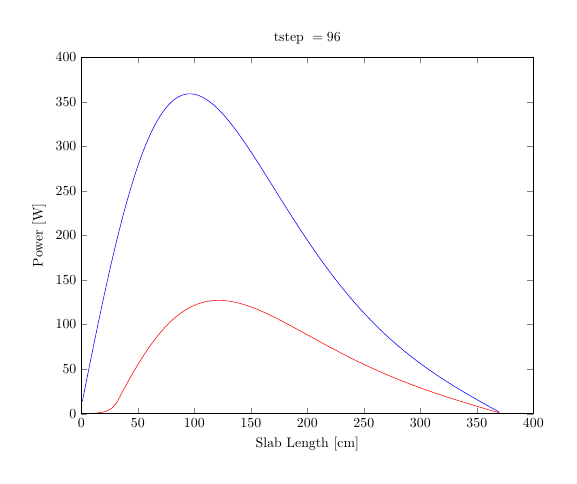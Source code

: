 \begin{tikzpicture}[scale=0.5]
\begin{axis}[%
scale only axis,
width=4.521in,
height=3.566in,
xmin=0, xmax=400,
ymin=0, ymax=400,
xlabel={Slab Length [cm]},
ylabel={Power [W]},
title={$\text{tstep }= 96$},
axis on top]
\addplot [
color=blue,
solid
]
coordinates{
 (1,13.991)(2,20.359)(3,26.72)(4,33.07)(5,39.408)(6,45.73)(7,52.035)(8,58.321)(9,64.584)(10,70.823)(11,77.035)(12,83.218)(13,89.369)(14,95.487)(15,101.569)(16,107.613)(17,113.617)(18,119.578)(19,125.496)(20,131.366)(21,137.189)(22,142.96)(23,148.68)(24,154.345)(25,159.955)(26,165.506)(27,170.998)(28,176.428)(29,181.795)(30,187.098)(31,192.335)(32,197.504)(33,202.604)(34,207.633)(35,212.591)(36,217.475)(37,222.285)(38,227.019)(39,231.677)(40,236.256)(41,240.757)(42,245.178)(43,249.519)(44,253.778)(45,257.954)(46,262.048)(47,266.057)(48,269.982)(49,273.822)(50,277.577)(51,281.245)(52,284.827)(53,288.323)(54,291.731)(55,295.052)(56,298.285)(57,301.43)(58,304.488)(59,307.457)(60,310.339)(61,313.133)(62,315.839)(63,318.457)(64,320.988)(65,323.431)(66,325.788)(67,328.057)(68,330.241)(69,332.338)(70,334.35)(71,336.276)(72,338.118)(73,339.876)(74,341.55)(75,343.141)(76,344.65)(77,346.078)(78,347.424)(79,348.69)(80,349.877)(81,350.985)(82,352.015)(83,352.967)(84,353.844)(85,354.645)(86,355.372)(87,356.025)(88,356.606)(89,357.114)(90,357.553)(91,357.921)(92,358.22)(93,358.452)(94,358.617)(95,358.716)(96,358.751)(97,358.722)(98,358.63)(99,358.477)(100,358.264)(101,357.991)(102,357.659)(103,357.271)(104,356.826)(105,356.327)(106,355.774)(107,355.167)(108,354.509)(109,353.801)(110,353.043)(111,352.236)(112,351.382)(113,350.482)(114,349.537)(115,348.547)(116,347.515)(117,346.441)(118,345.325)(119,344.17)(120,342.976)(121,341.744)(122,340.476)(123,339.172)(124,337.833)(125,336.461)(126,335.056)(127,333.619)(128,332.152)(129,330.654)(130,329.128)(131,327.575)(132,325.994)(133,324.387)(134,322.756)(135,321.1)(136,319.421)(137,317.719)(138,315.997)(139,314.253)(140,312.49)(141,310.707)(142,308.907)(143,307.089)(144,305.254)(145,303.404)(146,301.538)(147,299.659)(148,297.765)(149,295.859)(150,293.941)(151,292.012)(152,290.071)(153,288.121)(154,286.161)(155,284.192)(156,282.216)(157,280.232)(158,278.24)(159,276.243)(160,274.24)(161,272.232)(162,270.219)(163,268.202)(164,266.181)(165,264.158)(166,262.132)(167,260.104)(168,258.075)(169,256.044)(170,254.013)(171,251.982)(172,249.951)(173,247.92)(174,245.891)(175,243.864)(176,241.838)(177,239.815)(178,237.794)(179,235.776)(180,233.762)(181,231.752)(182,229.745)(183,227.743)(184,225.746)(185,223.753)(186,221.766)(187,219.785)(188,217.809)(189,215.839)(190,213.876)(191,211.919)(192,209.969)(193,208.027)(194,206.091)(195,204.163)(196,202.242)(197,200.33)(198,198.425)(199,196.529)(200,194.641)(201,192.762)(202,190.892)(203,189.03)(204,187.178)(205,185.334)(206,183.5)(207,181.676)(208,179.861)(209,178.055)(210,176.26)(211,174.474)(212,172.698)(213,170.933)(214,169.177)(215,167.432)(216,165.697)(217,163.972)(218,162.258)(219,160.554)(220,158.861)(221,157.178)(222,155.506)(223,153.845)(224,152.194)(225,150.554)(226,148.925)(227,147.307)(228,145.699)(229,144.102)(230,142.516)(231,140.941)(232,139.377)(233,137.823)(234,136.281)(235,134.749)(236,133.228)(237,131.718)(238,130.218)(239,128.73)(240,127.252)(241,125.785)(242,124.328)(243,122.883)(244,121.447)(245,120.023)(246,118.609)(247,117.206)(248,115.813)(249,114.43)(250,113.058)(251,111.697)(252,110.345)(253,109.004)(254,107.673)(255,106.352)(256,105.042)(257,103.741)(258,102.451)(259,101.17)(260,99.899)(261,98.638)(262,97.387)(263,96.145)(264,94.913)(265,93.69)(266,92.477)(267,91.274)(268,90.079)(269,88.894)(270,87.718)(271,86.551)(272,85.393)(273,84.245)(274,83.105)(275,81.973)(276,80.851)(277,79.737)(278,78.631)(279,77.534)(280,76.446)(281,75.366)(282,74.294)(283,73.23)(284,72.174)(285,71.126)(286,70.086)(287,69.054)(288,68.029)(289,67.012)(290,66.003)(291,65.001)(292,64.006)(293,63.019)(294,62.039)(295,61.066)(296,60.1)(297,59.141)(298,58.188)(299,57.243)(300,56.304)(301,55.371)(302,54.445)(303,53.526)(304,52.612)(305,51.705)(306,50.804)(307,49.909)(308,49.02)(309,48.137)(310,47.259)(311,46.388)(312,45.521)(313,44.66)(314,43.805)(315,42.955)(316,42.109)(317,41.269)(318,40.434)(319,39.604)(320,38.779)(321,37.959)(322,37.143)(323,36.331)(324,35.524)(325,34.722)(326,33.923)(327,33.129)(328,32.339)(329,31.553)(330,30.771)(331,29.993)(332,29.218)(333,28.447)(334,27.68)(335,26.916)(336,26.155)(337,25.398)(338,24.644)(339,23.892)(340,23.144)(341,22.399)(342,21.657)(343,20.917)(344,20.18)(345,19.445)(346,18.713)(347,17.984)(348,17.256)(349,16.531)(350,15.808)(351,15.087)(352,14.367)(353,13.65)(354,12.934)(355,12.22)(356,11.508)(357,10.797)(358,10.087)(359,9.379)(360,8.671)(361,7.965)(362,7.26)(363,6.556)(364,5.853)(365,5.15)(366,4.448)(367,3.747)(368,3.046)(369,2.346)(370,1.645) 
};

\addplot [
color=red,
solid
]
coordinates{
 (1,0.05)(2,0.075)(3,0.101)(4,0.129)(5,0.161)(6,0.197)(7,0.238)(8,0.285)(9,0.339)(10,0.402)(11,0.475)(12,0.56)(13,0.66)(14,0.776)(15,0.912)(16,1.071)(17,1.257)(18,1.475)(19,1.731)(20,2.032)(21,2.384)(22,2.797)(23,3.282)(24,3.851)(25,4.519)(26,5.303)(27,6.224)(28,7.305)(29,8.574)(30,10.066)(31,11.818)(32,13.876)(33,16.294)(34,18.7)(35,21.093)(36,23.472)(37,25.836)(38,28.185)(39,30.518)(40,32.833)(41,35.13)(42,37.408)(43,39.667)(44,41.905)(45,44.123)(46,46.318)(47,48.491)(48,50.64)(49,52.766)(50,54.868)(51,56.944)(52,58.995)(53,61.02)(54,63.018)(55,64.988)(56,66.931)(57,68.847)(58,70.733)(59,72.59)(60,74.418)(61,76.217)(62,77.985)(63,79.723)(64,81.43)(65,83.106)(66,84.75)(67,86.364)(68,87.945)(69,89.495)(70,91.012)(71,92.497)(72,93.95)(73,95.37)(74,96.758)(75,98.113)(76,99.436)(77,100.725)(78,101.982)(79,103.206)(80,104.397)(81,105.556)(82,106.682)(83,107.775)(84,108.835)(85,109.864)(86,110.86)(87,111.823)(88,112.755)(89,113.655)(90,114.523)(91,115.36)(92,116.165)(93,116.939)(94,117.682)(95,118.395)(96,119.077)(97,119.728)(98,120.35)(99,120.942)(100,121.505)(101,122.039)(102,122.544)(103,123.02)(104,123.468)(105,123.889)(106,124.282)(107,124.647)(108,124.986)(109,125.298)(110,125.584)(111,125.844)(112,126.078)(113,126.288)(114,126.472)(115,126.633)(116,126.769)(117,126.881)(118,126.971)(119,127.037)(120,127.081)(121,127.103)(122,127.102)(123,127.081)(124,127.039)(125,126.975)(126,126.892)(127,126.789)(128,126.666)(129,126.525)(130,126.364)(131,126.185)(132,125.989)(133,125.774)(134,125.543)(135,125.295)(136,125.03)(137,124.749)(138,124.453)(139,124.141)(140,123.814)(141,123.473)(142,123.117)(143,122.748)(144,122.365)(145,121.968)(146,121.559)(147,121.138)(148,120.704)(149,120.258)(150,119.801)(151,119.333)(152,118.854)(153,118.364)(154,117.864)(155,117.355)(156,116.835)(157,116.307)(158,115.769)(159,115.223)(160,114.668)(161,114.106)(162,113.535)(163,112.957)(164,112.372)(165,111.78)(166,111.181)(167,110.575)(168,109.964)(169,109.346)(170,108.723)(171,108.094)(172,107.46)(173,106.821)(174,106.178)(175,105.53)(176,104.877)(177,104.221)(178,103.56)(179,102.896)(180,102.229)(181,101.558)(182,100.885)(183,100.208)(184,99.529)(185,98.847)(186,98.163)(187,97.478)(188,96.79)(189,96.1)(190,95.409)(191,94.716)(192,94.022)(193,93.327)(194,92.631)(195,91.934)(196,91.237)(197,90.539)(198,89.841)(199,89.142)(200,88.443)(201,87.745)(202,87.046)(203,86.347)(204,85.65)(205,84.952)(206,84.255)(207,83.559)(208,82.863)(209,82.169)(210,81.475)(211,80.783)(212,80.092)(213,79.402)(214,78.713)(215,78.026)(216,77.34)(217,76.656)(218,75.974)(219,75.293)(220,74.614)(221,73.937)(222,73.262)(223,72.589)(224,71.919)(225,71.25)(226,70.583)(227,69.919)(228,69.257)(229,68.597)(230,67.94)(231,67.285)(232,66.633)(233,65.983)(234,65.336)(235,64.691)(236,64.049)(237,63.41)(238,62.773)(239,62.14)(240,61.509)(241,60.88)(242,60.255)(243,59.632)(244,59.012)(245,58.395)(246,57.781)(247,57.17)(248,56.562)(249,55.957)(250,55.354)(251,54.755)(252,54.159)(253,53.565)(254,52.975)(255,52.388)(256,51.803)(257,51.222)(258,50.644)(259,50.068)(260,49.496)(261,48.927)(262,48.361)(263,47.797)(264,47.237)(265,46.68)(266,46.126)(267,45.574)(268,45.026)(269,44.481)(270,43.938)(271,43.399)(272,42.863)(273,42.329)(274,41.799)(275,41.271)(276,40.746)(277,40.224)(278,39.705)(279,39.189)(280,38.676)(281,38.166)(282,37.658)(283,37.153)(284,36.651)(285,36.152)(286,35.655)(287,35.161)(288,34.67)(289,34.181)(290,33.695)(291,33.212)(292,32.731)(293,32.253)(294,31.777)(295,31.304)(296,30.834)(297,30.366)(298,29.9)(299,29.437)(300,28.976)(301,28.518)(302,28.062)(303,27.608)(304,27.156)(305,26.707)(306,26.26)(307,25.815)(308,25.373)(309,24.932)(310,24.494)(311,24.058)(312,23.624)(313,23.192)(314,22.761)(315,22.333)(316,21.907)(317,21.483)(318,21.06)(319,20.64)(320,20.221)(321,19.804)(322,19.389)(323,18.975)(324,18.564)(325,18.153)(326,17.745)(327,17.338)(328,16.933)(329,16.529)(330,16.126)(331,15.726)(332,15.326)(333,14.928)(334,14.531)(335,14.136)(336,13.742)(337,13.349)(338,12.957)(339,12.567)(340,12.178)(341,11.79)(342,11.403)(343,11.017)(344,10.632)(345,10.248)(346,9.865)(347,9.483)(348,9.102)(349,8.722)(350,8.342)(351,7.963)(352,7.585)(353,7.208)(354,6.832)(355,6.456)(356,6.08)(357,5.706)(358,5.332)(359,4.958)(360,4.585)(361,4.212)(362,3.839)(363,3.467)(364,3.096)(365,2.724)(366,2.353)(367,1.982)(368,1.612)(369,1.241)(370,0.871) 
};

\end{axis}
\end{tikzpicture}
